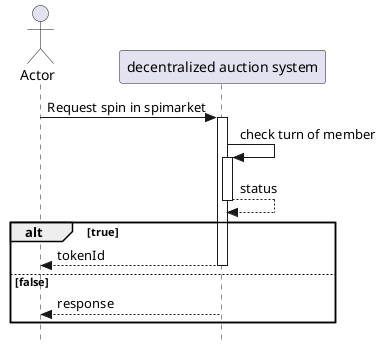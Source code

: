 @startuml Spin
autoactivate on
skinparam Style strictuml
skinparam shadowing false
actor   Actor   as a
participant "decentralized auction system" as das


a -> das: Request spin in spimarket
das -> das: check turn of member
return status
alt true
    return tokenId
else false
    deactivate a
    das --> a: response
end
@enduml